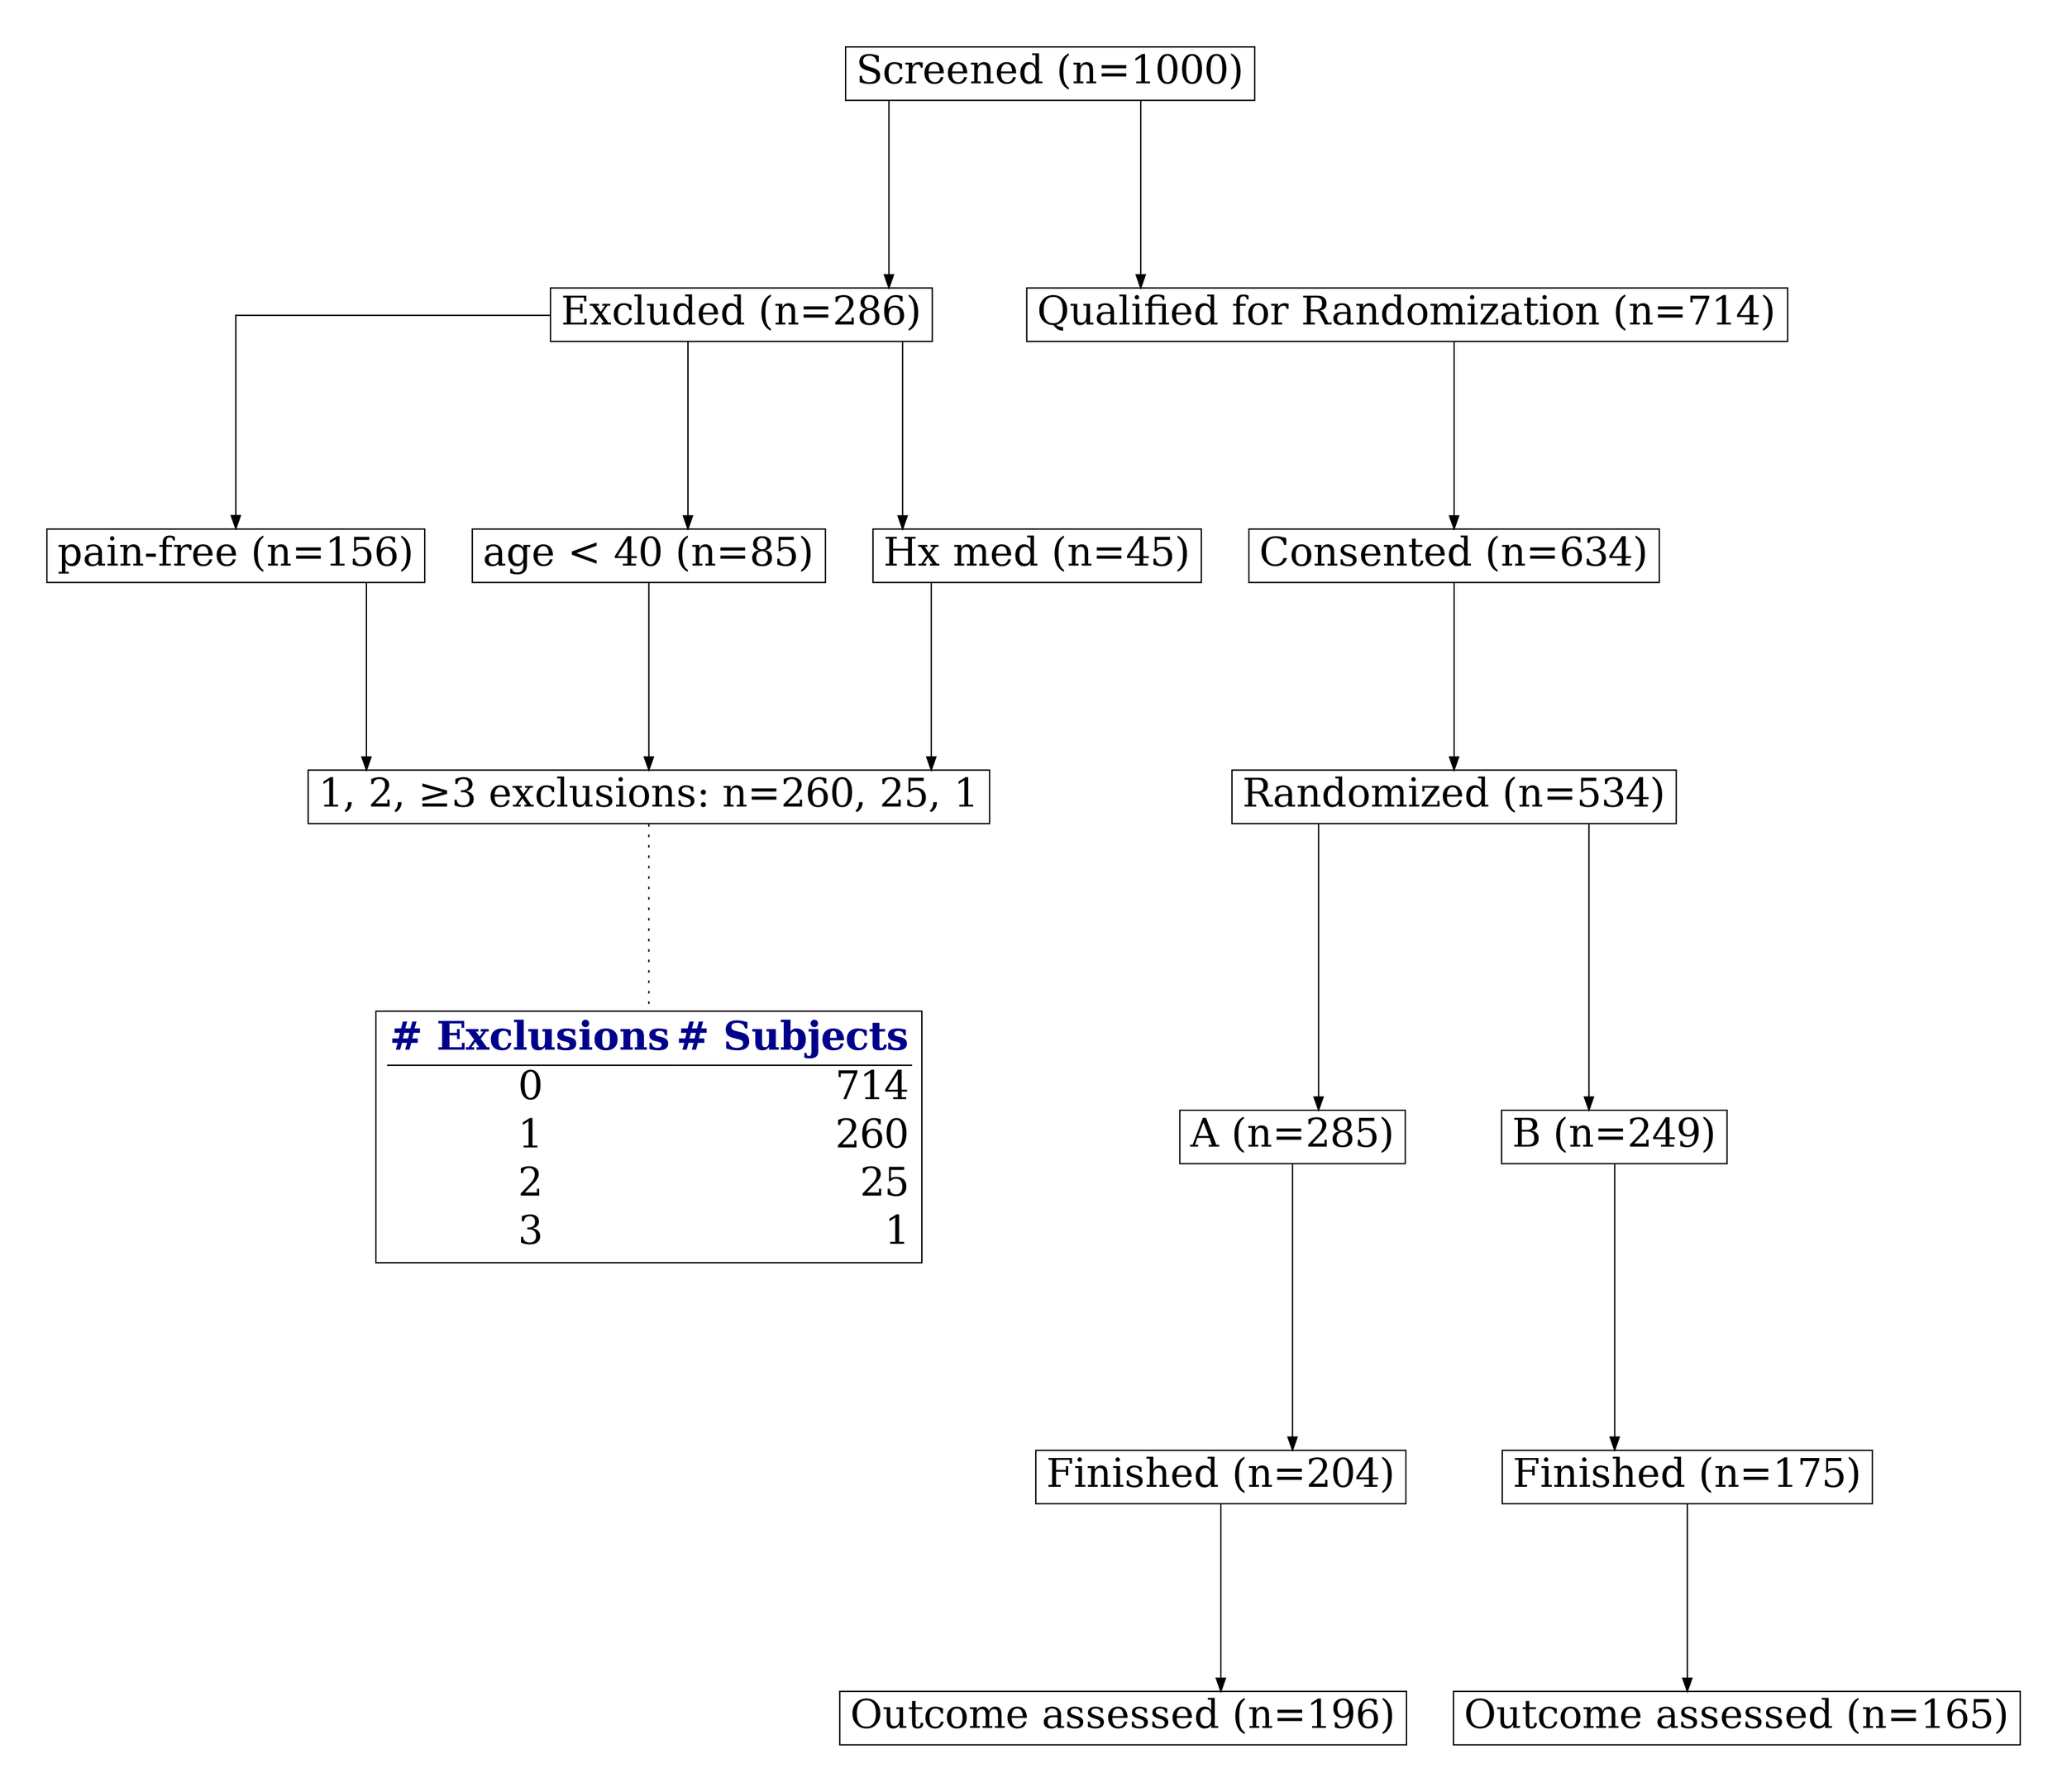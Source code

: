 digraph {
  graph [pad="0.5", nodesep="0.5", ranksep="2", splines=ortho]
  //  splines=ortho for square connections
  node  [shape=box, fontsize="30"]
  rankdir=TD;
  S [label="Screened (n=1000)"];
  E [label="Excluded (n=286)"];
  S -> E;
  E1 [label="pain-free (n=156)"];
E2 [label="age < 40 (n=85)"];
E3 [label="Hx med (n=45)"];
E -> E1;
E -> E2;
E -> E3;
  M [label="1, 2, ≥3 exclusions: n=260, 25, 1"];
  E1 -> M;
  E2 -> M;
  E3 -> M;
  Q [label="Qualified for Randomization (n=714)"];
  C [label="Consented (n=634)"];
  R [label="Randomized (n=534)"];
  S -> Q;
  Q -> C;
  C -> R;
  Tx1 [label="A (n=285)"];
Tx2 [label="B (n=249)"];
R -> Tx1;
R -> Tx2;
  F1 [label="Finished (n=204)"];
F2 [label="Finished (n=175)"];
Tx1 -> F1;
Tx2 -> F2;
  O1 [label="Outcome assessed (n=196)"];
O2 [label="Outcome assessed (n=165)"];
F1 -> O1;
F2 -> O2;
  efreq [label=<<table border="0" cellborder="0" cellspacing="0"><tr><td><font color="darkblue"><b># Exclusions</b></font></td><td><font color="darkblue"><b># Subjects</b></font></td></tr><HR/><tr><td ALIGN="CENTER">0</td><td ALIGN="RIGHT">714</td></tr><tr><td ALIGN="CENTER">1</td><td ALIGN="RIGHT">260</td></tr><tr><td ALIGN="CENTER">2</td><td ALIGN="RIGHT">25</td></tr><tr><td ALIGN="CENTER">3</td><td ALIGN="RIGHT">1</td></tr></table>>];
  M -> efreq [dir=none, style=dotted];
}
